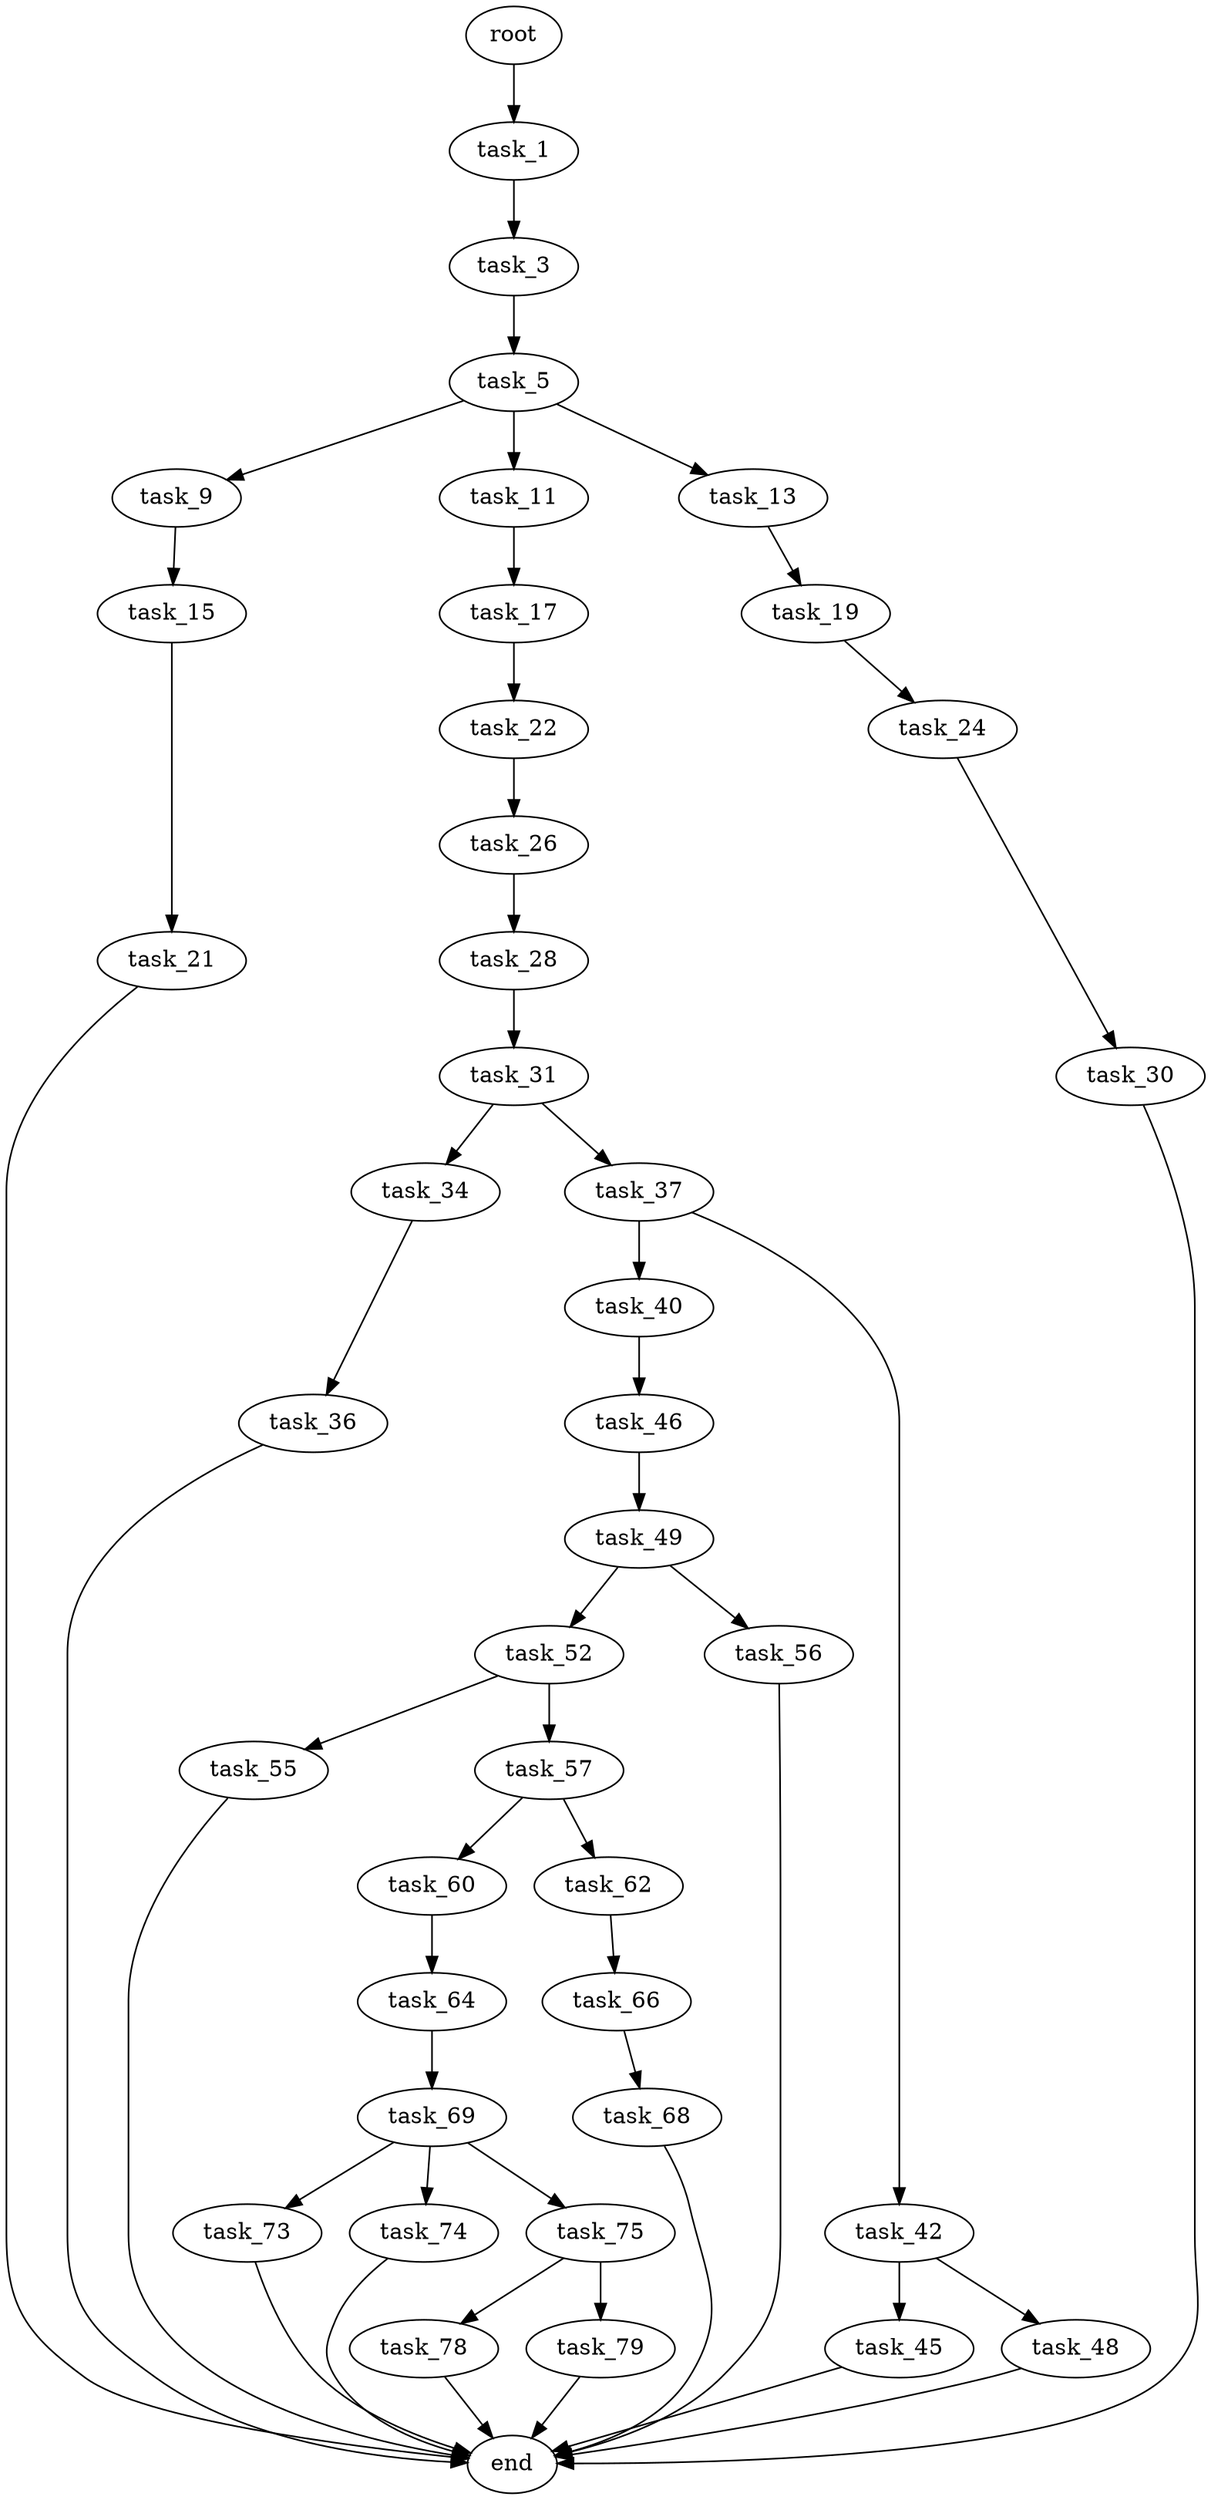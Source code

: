 digraph G {
  root [size="0.000000"];
  task_1 [size="2101175685.000000"];
  task_3 [size="1641482965.000000"];
  task_5 [size="68719476736.000000"];
  task_9 [size="208695637949.000000"];
  task_11 [size="28991029248.000000"];
  task_13 [size="134217728000.000000"];
  task_15 [size="782757789696.000000"];
  task_17 [size="12074559868.000000"];
  task_19 [size="12104305336.000000"];
  task_21 [size="105980385347.000000"];
  task_22 [size="348618181911.000000"];
  task_24 [size="368293445632.000000"];
  task_26 [size="22285294726.000000"];
  task_28 [size="231928233984.000000"];
  task_30 [size="235478892697.000000"];
  task_31 [size="78066566157.000000"];
  task_34 [size="11229392926.000000"];
  task_36 [size="1073741824000.000000"];
  task_37 [size="434264122555.000000"];
  task_40 [size="10576449707.000000"];
  task_42 [size="1073741824000.000000"];
  task_45 [size="4193015694.000000"];
  task_46 [size="172893879303.000000"];
  task_48 [size="80265094798.000000"];
  task_49 [size="1818579577.000000"];
  task_52 [size="310221530109.000000"];
  task_55 [size="669477053.000000"];
  task_56 [size="134217728000.000000"];
  task_57 [size="8589934592.000000"];
  task_60 [size="186270921883.000000"];
  task_62 [size="8589934592.000000"];
  task_64 [size="24668219161.000000"];
  task_66 [size="782757789696.000000"];
  task_68 [size="17311212705.000000"];
  task_69 [size="458964078.000000"];
  task_73 [size="68719476736.000000"];
  task_74 [size="546024785.000000"];
  task_75 [size="236908443973.000000"];
  task_78 [size="1563629190.000000"];
  task_79 [size="134217728000.000000"];
  end [size="0.000000"];

  root -> task_1 [size="1.000000"];
  task_1 -> task_3 [size="33554432.000000"];
  task_3 -> task_5 [size="33554432.000000"];
  task_5 -> task_9 [size="134217728.000000"];
  task_5 -> task_11 [size="134217728.000000"];
  task_5 -> task_13 [size="134217728.000000"];
  task_9 -> task_15 [size="411041792.000000"];
  task_11 -> task_17 [size="75497472.000000"];
  task_13 -> task_19 [size="209715200.000000"];
  task_15 -> task_21 [size="679477248.000000"];
  task_17 -> task_22 [size="33554432.000000"];
  task_19 -> task_24 [size="679477248.000000"];
  task_21 -> end [size="1.000000"];
  task_22 -> task_26 [size="838860800.000000"];
  task_24 -> task_30 [size="411041792.000000"];
  task_26 -> task_28 [size="411041792.000000"];
  task_28 -> task_31 [size="301989888.000000"];
  task_30 -> end [size="1.000000"];
  task_31 -> task_34 [size="209715200.000000"];
  task_31 -> task_37 [size="209715200.000000"];
  task_34 -> task_36 [size="536870912.000000"];
  task_36 -> end [size="1.000000"];
  task_37 -> task_40 [size="679477248.000000"];
  task_37 -> task_42 [size="679477248.000000"];
  task_40 -> task_46 [size="301989888.000000"];
  task_42 -> task_45 [size="838860800.000000"];
  task_42 -> task_48 [size="838860800.000000"];
  task_45 -> end [size="1.000000"];
  task_46 -> task_49 [size="536870912.000000"];
  task_48 -> end [size="1.000000"];
  task_49 -> task_52 [size="33554432.000000"];
  task_49 -> task_56 [size="33554432.000000"];
  task_52 -> task_55 [size="536870912.000000"];
  task_52 -> task_57 [size="536870912.000000"];
  task_55 -> end [size="1.000000"];
  task_56 -> end [size="1.000000"];
  task_57 -> task_60 [size="33554432.000000"];
  task_57 -> task_62 [size="33554432.000000"];
  task_60 -> task_64 [size="134217728.000000"];
  task_62 -> task_66 [size="33554432.000000"];
  task_64 -> task_69 [size="838860800.000000"];
  task_66 -> task_68 [size="679477248.000000"];
  task_68 -> end [size="1.000000"];
  task_69 -> task_73 [size="33554432.000000"];
  task_69 -> task_74 [size="33554432.000000"];
  task_69 -> task_75 [size="33554432.000000"];
  task_73 -> end [size="1.000000"];
  task_74 -> end [size="1.000000"];
  task_75 -> task_78 [size="301989888.000000"];
  task_75 -> task_79 [size="301989888.000000"];
  task_78 -> end [size="1.000000"];
  task_79 -> end [size="1.000000"];
}
